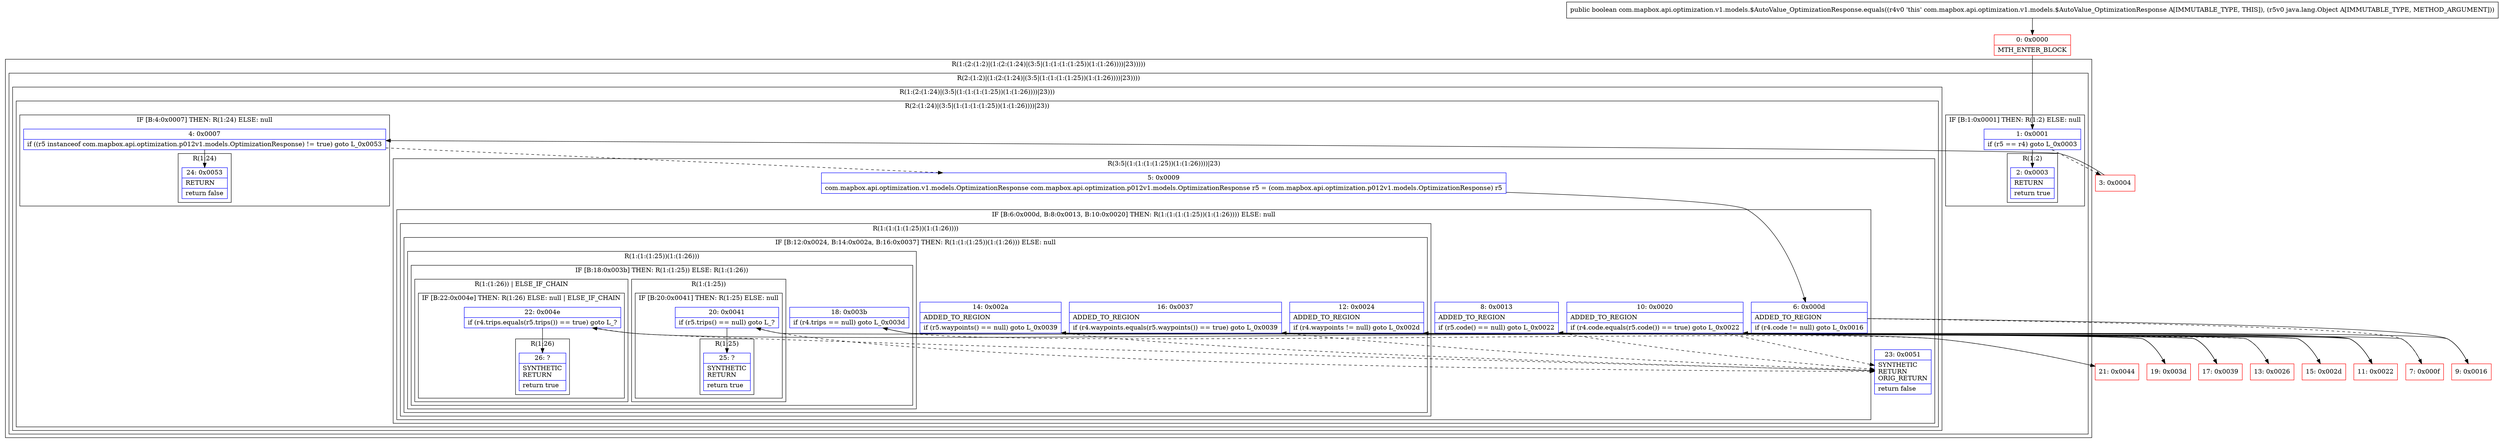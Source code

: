 digraph "CFG forcom.mapbox.api.optimization.v1.models.$AutoValue_OptimizationResponse.equals(Ljava\/lang\/Object;)Z" {
subgraph cluster_Region_1428606418 {
label = "R(1:(2:(1:2)|(1:(2:(1:24)|(3:5|(1:(1:(1:(1:25))(1:(1:26))))|23)))))";
node [shape=record,color=blue];
subgraph cluster_Region_1613739159 {
label = "R(2:(1:2)|(1:(2:(1:24)|(3:5|(1:(1:(1:(1:25))(1:(1:26))))|23))))";
node [shape=record,color=blue];
subgraph cluster_IfRegion_1914502130 {
label = "IF [B:1:0x0001] THEN: R(1:2) ELSE: null";
node [shape=record,color=blue];
Node_1 [shape=record,label="{1\:\ 0x0001|if (r5 == r4) goto L_0x0003\l}"];
subgraph cluster_Region_920378200 {
label = "R(1:2)";
node [shape=record,color=blue];
Node_2 [shape=record,label="{2\:\ 0x0003|RETURN\l|return true\l}"];
}
}
subgraph cluster_Region_1441843212 {
label = "R(1:(2:(1:24)|(3:5|(1:(1:(1:(1:25))(1:(1:26))))|23)))";
node [shape=record,color=blue];
subgraph cluster_Region_1223050537 {
label = "R(2:(1:24)|(3:5|(1:(1:(1:(1:25))(1:(1:26))))|23))";
node [shape=record,color=blue];
subgraph cluster_IfRegion_1571878060 {
label = "IF [B:4:0x0007] THEN: R(1:24) ELSE: null";
node [shape=record,color=blue];
Node_4 [shape=record,label="{4\:\ 0x0007|if ((r5 instanceof com.mapbox.api.optimization.p012v1.models.OptimizationResponse) != true) goto L_0x0053\l}"];
subgraph cluster_Region_895083865 {
label = "R(1:24)";
node [shape=record,color=blue];
Node_24 [shape=record,label="{24\:\ 0x0053|RETURN\l|return false\l}"];
}
}
subgraph cluster_Region_373523201 {
label = "R(3:5|(1:(1:(1:(1:25))(1:(1:26))))|23)";
node [shape=record,color=blue];
Node_5 [shape=record,label="{5\:\ 0x0009|com.mapbox.api.optimization.v1.models.OptimizationResponse com.mapbox.api.optimization.p012v1.models.OptimizationResponse r5 = (com.mapbox.api.optimization.p012v1.models.OptimizationResponse) r5\l}"];
subgraph cluster_IfRegion_1108662483 {
label = "IF [B:6:0x000d, B:8:0x0013, B:10:0x0020] THEN: R(1:(1:(1:(1:25))(1:(1:26)))) ELSE: null";
node [shape=record,color=blue];
Node_6 [shape=record,label="{6\:\ 0x000d|ADDED_TO_REGION\l|if (r4.code != null) goto L_0x0016\l}"];
Node_8 [shape=record,label="{8\:\ 0x0013|ADDED_TO_REGION\l|if (r5.code() == null) goto L_0x0022\l}"];
Node_10 [shape=record,label="{10\:\ 0x0020|ADDED_TO_REGION\l|if (r4.code.equals(r5.code()) == true) goto L_0x0022\l}"];
subgraph cluster_Region_1715137366 {
label = "R(1:(1:(1:(1:25))(1:(1:26))))";
node [shape=record,color=blue];
subgraph cluster_IfRegion_203621098 {
label = "IF [B:12:0x0024, B:14:0x002a, B:16:0x0037] THEN: R(1:(1:(1:25))(1:(1:26))) ELSE: null";
node [shape=record,color=blue];
Node_12 [shape=record,label="{12\:\ 0x0024|ADDED_TO_REGION\l|if (r4.waypoints != null) goto L_0x002d\l}"];
Node_14 [shape=record,label="{14\:\ 0x002a|ADDED_TO_REGION\l|if (r5.waypoints() == null) goto L_0x0039\l}"];
Node_16 [shape=record,label="{16\:\ 0x0037|ADDED_TO_REGION\l|if (r4.waypoints.equals(r5.waypoints()) == true) goto L_0x0039\l}"];
subgraph cluster_Region_470754741 {
label = "R(1:(1:(1:25))(1:(1:26)))";
node [shape=record,color=blue];
subgraph cluster_IfRegion_1187034892 {
label = "IF [B:18:0x003b] THEN: R(1:(1:25)) ELSE: R(1:(1:26))";
node [shape=record,color=blue];
Node_18 [shape=record,label="{18\:\ 0x003b|if (r4.trips == null) goto L_0x003d\l}"];
subgraph cluster_Region_1019863456 {
label = "R(1:(1:25))";
node [shape=record,color=blue];
subgraph cluster_IfRegion_1839013928 {
label = "IF [B:20:0x0041] THEN: R(1:25) ELSE: null";
node [shape=record,color=blue];
Node_20 [shape=record,label="{20\:\ 0x0041|if (r5.trips() == null) goto L_?\l}"];
subgraph cluster_Region_219733300 {
label = "R(1:25)";
node [shape=record,color=blue];
Node_25 [shape=record,label="{25\:\ ?|SYNTHETIC\lRETURN\l|return true\l}"];
}
}
}
subgraph cluster_Region_1759470511 {
label = "R(1:(1:26)) | ELSE_IF_CHAIN\l";
node [shape=record,color=blue];
subgraph cluster_IfRegion_1741483281 {
label = "IF [B:22:0x004e] THEN: R(1:26) ELSE: null | ELSE_IF_CHAIN\l";
node [shape=record,color=blue];
Node_22 [shape=record,label="{22\:\ 0x004e|if (r4.trips.equals(r5.trips()) == true) goto L_?\l}"];
subgraph cluster_Region_736412015 {
label = "R(1:26)";
node [shape=record,color=blue];
Node_26 [shape=record,label="{26\:\ ?|SYNTHETIC\lRETURN\l|return true\l}"];
}
}
}
}
}
}
}
}
Node_23 [shape=record,label="{23\:\ 0x0051|SYNTHETIC\lRETURN\lORIG_RETURN\l|return false\l}"];
}
}
}
}
}
Node_0 [shape=record,color=red,label="{0\:\ 0x0000|MTH_ENTER_BLOCK\l}"];
Node_3 [shape=record,color=red,label="{3\:\ 0x0004}"];
Node_7 [shape=record,color=red,label="{7\:\ 0x000f}"];
Node_9 [shape=record,color=red,label="{9\:\ 0x0016}"];
Node_11 [shape=record,color=red,label="{11\:\ 0x0022}"];
Node_13 [shape=record,color=red,label="{13\:\ 0x0026}"];
Node_15 [shape=record,color=red,label="{15\:\ 0x002d}"];
Node_17 [shape=record,color=red,label="{17\:\ 0x0039}"];
Node_19 [shape=record,color=red,label="{19\:\ 0x003d}"];
Node_21 [shape=record,color=red,label="{21\:\ 0x0044}"];
MethodNode[shape=record,label="{public boolean com.mapbox.api.optimization.v1.models.$AutoValue_OptimizationResponse.equals((r4v0 'this' com.mapbox.api.optimization.v1.models.$AutoValue_OptimizationResponse A[IMMUTABLE_TYPE, THIS]), (r5v0 java.lang.Object A[IMMUTABLE_TYPE, METHOD_ARGUMENT])) }"];
MethodNode -> Node_0;
Node_1 -> Node_2;
Node_1 -> Node_3[style=dashed];
Node_4 -> Node_5[style=dashed];
Node_4 -> Node_24;
Node_5 -> Node_6;
Node_6 -> Node_7[style=dashed];
Node_6 -> Node_9;
Node_8 -> Node_23[style=dashed];
Node_8 -> Node_11;
Node_10 -> Node_11;
Node_10 -> Node_23[style=dashed];
Node_12 -> Node_13[style=dashed];
Node_12 -> Node_15;
Node_14 -> Node_23[style=dashed];
Node_14 -> Node_17;
Node_16 -> Node_17;
Node_16 -> Node_23[style=dashed];
Node_18 -> Node_19;
Node_18 -> Node_21[style=dashed];
Node_20 -> Node_23[style=dashed];
Node_20 -> Node_25;
Node_22 -> Node_23[style=dashed];
Node_22 -> Node_26;
Node_0 -> Node_1;
Node_3 -> Node_4;
Node_7 -> Node_8;
Node_9 -> Node_10;
Node_11 -> Node_12;
Node_13 -> Node_14;
Node_15 -> Node_16;
Node_17 -> Node_18;
Node_19 -> Node_20;
Node_21 -> Node_22;
}

